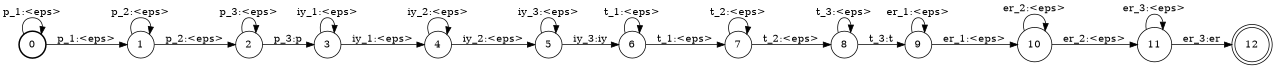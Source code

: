 digraph FST {
rankdir = LR;
size = "8.5,11";
center = 1;
orientation = Portrait;
ranksep = "0.4";
nodesep = "0.25";
0 [label = "0", shape = circle, style = bold, fontsize = 14]
	0 -> 0 [label = "p_1:<eps>", fontsize = 14];
	0 -> 1 [label = "p_1:<eps>", fontsize = 14];
1 [label = "1", shape = circle, style = solid, fontsize = 14]
	1 -> 1 [label = "p_2:<eps>", fontsize = 14];
	1 -> 2 [label = "p_2:<eps>", fontsize = 14];
2 [label = "2", shape = circle, style = solid, fontsize = 14]
	2 -> 2 [label = "p_3:<eps>", fontsize = 14];
	2 -> 3 [label = "p_3:p", fontsize = 14];
3 [label = "3", shape = circle, style = solid, fontsize = 14]
	3 -> 3 [label = "iy_1:<eps>", fontsize = 14];
	3 -> 4 [label = "iy_1:<eps>", fontsize = 14];
4 [label = "4", shape = circle, style = solid, fontsize = 14]
	4 -> 4 [label = "iy_2:<eps>", fontsize = 14];
	4 -> 5 [label = "iy_2:<eps>", fontsize = 14];
5 [label = "5", shape = circle, style = solid, fontsize = 14]
	5 -> 5 [label = "iy_3:<eps>", fontsize = 14];
	5 -> 6 [label = "iy_3:iy", fontsize = 14];
6 [label = "6", shape = circle, style = solid, fontsize = 14]
	6 -> 6 [label = "t_1:<eps>", fontsize = 14];
	6 -> 7 [label = "t_1:<eps>", fontsize = 14];
7 [label = "7", shape = circle, style = solid, fontsize = 14]
	7 -> 7 [label = "t_2:<eps>", fontsize = 14];
	7 -> 8 [label = "t_2:<eps>", fontsize = 14];
8 [label = "8", shape = circle, style = solid, fontsize = 14]
	8 -> 8 [label = "t_3:<eps>", fontsize = 14];
	8 -> 9 [label = "t_3:t", fontsize = 14];
9 [label = "9", shape = circle, style = solid, fontsize = 14]
	9 -> 9 [label = "er_1:<eps>", fontsize = 14];
	9 -> 10 [label = "er_1:<eps>", fontsize = 14];
10 [label = "10", shape = circle, style = solid, fontsize = 14]
	10 -> 10 [label = "er_2:<eps>", fontsize = 14];
	10 -> 11 [label = "er_2:<eps>", fontsize = 14];
11 [label = "11", shape = circle, style = solid, fontsize = 14]
	11 -> 11 [label = "er_3:<eps>", fontsize = 14];
	11 -> 12 [label = "er_3:er", fontsize = 14];
12 [label = "12", shape = doublecircle, style = solid, fontsize = 14]
}

